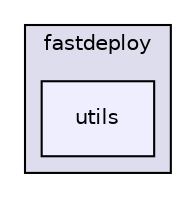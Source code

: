 digraph "/build/FastDeploy/fastdeploy/utils" {
  compound=true
  node [ fontsize="10", fontname="Helvetica"];
  edge [ labelfontsize="10", labelfontname="Helvetica"];
  subgraph clusterdir_8d8bcaa4a1ea2c1dd055659904dbf261 {
    graph [ bgcolor="#ddddee", pencolor="black", label="fastdeploy" fontname="Helvetica", fontsize="10", URL="dir_8d8bcaa4a1ea2c1dd055659904dbf261.html"]
  dir_acc81156f6e623d1675cf3668cacf935 [shape=box, label="utils", style="filled", fillcolor="#eeeeff", pencolor="black", URL="dir_acc81156f6e623d1675cf3668cacf935.html"];
  }
}
